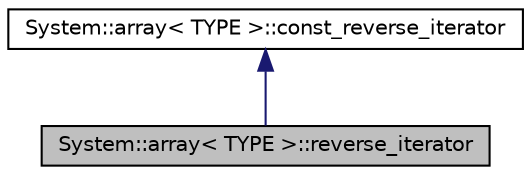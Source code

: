 digraph G
{
  edge [fontname="Helvetica",fontsize="10",labelfontname="Helvetica",labelfontsize="10"];
  node [fontname="Helvetica",fontsize="10",shape=record];
  Node1 [label="System::array\< TYPE \>::reverse_iterator",height=0.2,width=0.4,color="black", fillcolor="grey75", style="filled" fontcolor="black"];
  Node2 -> Node1 [dir="back",color="midnightblue",fontsize="10",style="solid",fontname="Helvetica"];
  Node2 [label="System::array\< TYPE \>::const_reverse_iterator",height=0.2,width=0.4,color="black", fillcolor="white", style="filled",URL="$class_system_1_1array_1_1const__reverse__iterator.html"];
}
